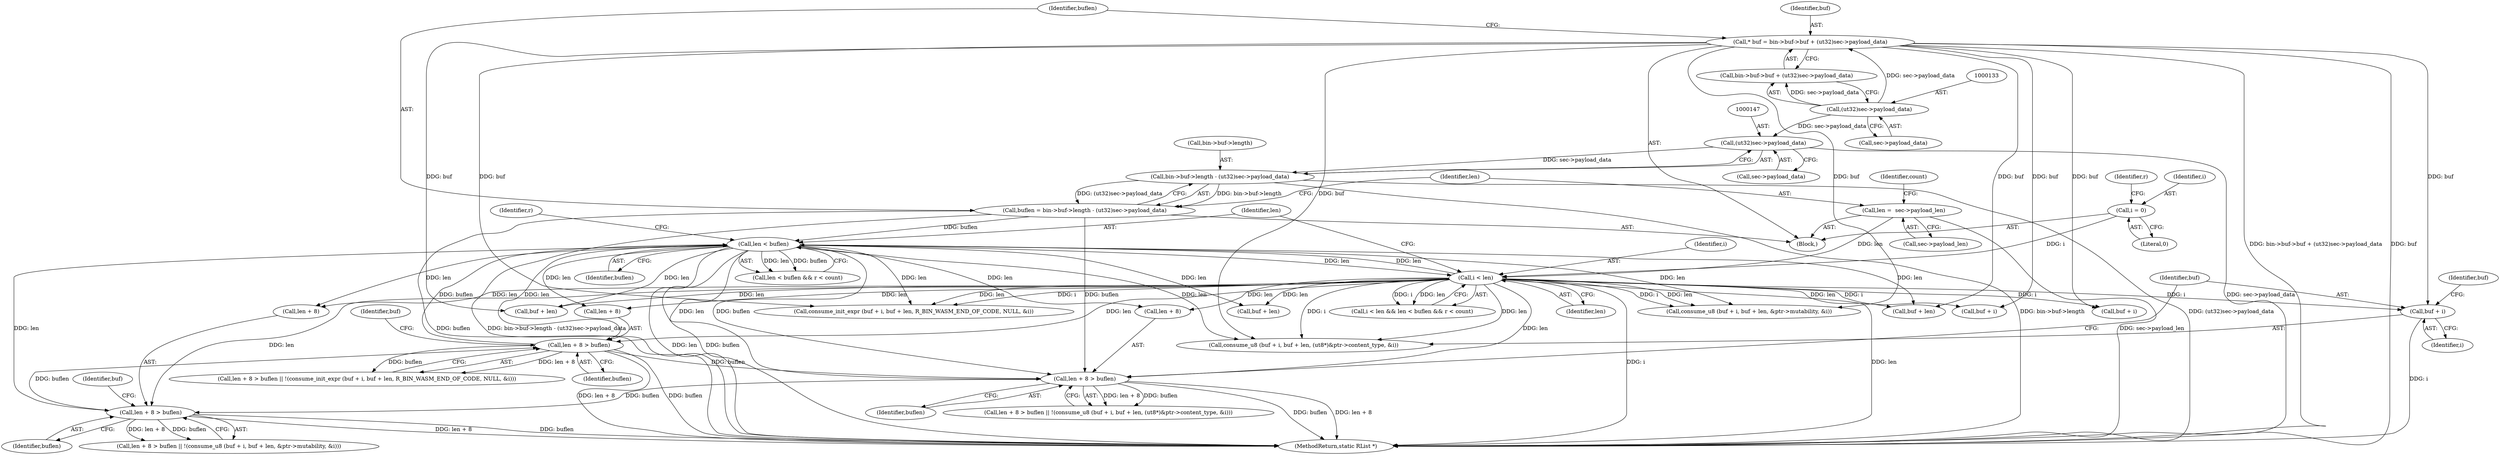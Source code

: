 digraph "0_radare2_d2632f6483a3ceb5d8e0a5fb11142c51c43978b4_2@pointer" {
"1000202" [label="(Call,buf + i)"];
"1000124" [label="(Call,* buf = bin->buf->buf + (ut32)sec->payload_data)"];
"1000132" [label="(Call,(ut32)sec->payload_data)"];
"1000173" [label="(Call,i < len)"];
"1000164" [label="(Call,i = 0)"];
"1000152" [label="(Call,len =  sec->payload_len)"];
"1000177" [label="(Call,len < buflen)"];
"1000138" [label="(Call,buflen = bin->buf->length - (ut32)sec->payload_data)"];
"1000140" [label="(Call,bin->buf->length - (ut32)sec->payload_data)"];
"1000146" [label="(Call,(ut32)sec->payload_data)"];
"1000243" [label="(Call,len + 8 > buflen)"];
"1000220" [label="(Call,len + 8 > buflen)"];
"1000195" [label="(Call,len + 8 > buflen)"];
"1000103" [label="(Block,)"];
"1000146" [label="(Call,(ut32)sec->payload_data)"];
"1000175" [label="(Identifier,len)"];
"1000230" [label="(Call,buf + len)"];
"1000178" [label="(Identifier,len)"];
"1000226" [label="(Call,consume_u8 (buf + i, buf + len, &ptr->mutability, &i))"];
"1000250" [label="(Call,buf + i)"];
"1000227" [label="(Call,buf + i)"];
"1000154" [label="(Call,sec->payload_len)"];
"1000181" [label="(Identifier,r)"];
"1000139" [label="(Identifier,buflen)"];
"1000126" [label="(Call,bin->buf->buf + (ut32)sec->payload_data)"];
"1000177" [label="(Call,len < buflen)"];
"1000224" [label="(Identifier,buflen)"];
"1000138" [label="(Call,buflen = bin->buf->length - (ut32)sec->payload_data)"];
"1000243" [label="(Call,len + 8 > buflen)"];
"1000203" [label="(Identifier,buf)"];
"1000196" [label="(Call,len + 8)"];
"1000201" [label="(Call,consume_u8 (buf + i, buf + len, (ut8*)&ptr->content_type, &i))"];
"1000202" [label="(Call,buf + i)"];
"1000173" [label="(Call,i < len)"];
"1000172" [label="(Call,i < len && len < buflen && r < count)"];
"1000206" [label="(Identifier,buf)"];
"1000141" [label="(Call,bin->buf->length)"];
"1000228" [label="(Identifier,buf)"];
"1000244" [label="(Call,len + 8)"];
"1000251" [label="(Identifier,buf)"];
"1000148" [label="(Call,sec->payload_data)"];
"1000166" [label="(Literal,0)"];
"1000176" [label="(Call,len < buflen && r < count)"];
"1000174" [label="(Identifier,i)"];
"1000152" [label="(Call,len =  sec->payload_len)"];
"1000153" [label="(Identifier,len)"];
"1000220" [label="(Call,len + 8 > buflen)"];
"1000164" [label="(Call,i = 0)"];
"1000253" [label="(Call,buf + len)"];
"1000242" [label="(Call,len + 8 > buflen || !(consume_init_expr (buf + i, buf + len, R_BIN_WASM_END_OF_CODE, NULL, &i)))"];
"1000221" [label="(Call,len + 8)"];
"1000195" [label="(Call,len + 8 > buflen)"];
"1000205" [label="(Call,buf + len)"];
"1000219" [label="(Call,len + 8 > buflen || !(consume_u8 (buf + i, buf + len, &ptr->mutability, &i)))"];
"1000249" [label="(Call,consume_init_expr (buf + i, buf + len, R_BIN_WASM_END_OF_CODE, NULL, &i))"];
"1000199" [label="(Identifier,buflen)"];
"1000247" [label="(Identifier,buflen)"];
"1000132" [label="(Call,(ut32)sec->payload_data)"];
"1000140" [label="(Call,bin->buf->length - (ut32)sec->payload_data)"];
"1000124" [label="(Call,* buf = bin->buf->buf + (ut32)sec->payload_data)"];
"1000125" [label="(Identifier,buf)"];
"1000165" [label="(Identifier,i)"];
"1000159" [label="(Identifier,count)"];
"1000179" [label="(Identifier,buflen)"];
"1000204" [label="(Identifier,i)"];
"1000169" [label="(Identifier,r)"];
"1000134" [label="(Call,sec->payload_data)"];
"1000274" [label="(MethodReturn,static RList *)"];
"1000194" [label="(Call,len + 8 > buflen || !(consume_u8 (buf + i, buf + len, (ut8*)&ptr->content_type, &i)))"];
"1000202" -> "1000201"  [label="AST: "];
"1000202" -> "1000204"  [label="CFG: "];
"1000203" -> "1000202"  [label="AST: "];
"1000204" -> "1000202"  [label="AST: "];
"1000206" -> "1000202"  [label="CFG: "];
"1000202" -> "1000274"  [label="DDG: i"];
"1000124" -> "1000202"  [label="DDG: buf"];
"1000173" -> "1000202"  [label="DDG: i"];
"1000124" -> "1000103"  [label="AST: "];
"1000124" -> "1000126"  [label="CFG: "];
"1000125" -> "1000124"  [label="AST: "];
"1000126" -> "1000124"  [label="AST: "];
"1000139" -> "1000124"  [label="CFG: "];
"1000124" -> "1000274"  [label="DDG: bin->buf->buf + (ut32)sec->payload_data"];
"1000124" -> "1000274"  [label="DDG: buf"];
"1000132" -> "1000124"  [label="DDG: sec->payload_data"];
"1000124" -> "1000201"  [label="DDG: buf"];
"1000124" -> "1000226"  [label="DDG: buf"];
"1000124" -> "1000227"  [label="DDG: buf"];
"1000124" -> "1000230"  [label="DDG: buf"];
"1000124" -> "1000249"  [label="DDG: buf"];
"1000124" -> "1000250"  [label="DDG: buf"];
"1000124" -> "1000253"  [label="DDG: buf"];
"1000132" -> "1000126"  [label="AST: "];
"1000132" -> "1000134"  [label="CFG: "];
"1000133" -> "1000132"  [label="AST: "];
"1000134" -> "1000132"  [label="AST: "];
"1000126" -> "1000132"  [label="CFG: "];
"1000132" -> "1000126"  [label="DDG: sec->payload_data"];
"1000132" -> "1000146"  [label="DDG: sec->payload_data"];
"1000173" -> "1000172"  [label="AST: "];
"1000173" -> "1000175"  [label="CFG: "];
"1000174" -> "1000173"  [label="AST: "];
"1000175" -> "1000173"  [label="AST: "];
"1000178" -> "1000173"  [label="CFG: "];
"1000172" -> "1000173"  [label="CFG: "];
"1000173" -> "1000274"  [label="DDG: i"];
"1000173" -> "1000274"  [label="DDG: len"];
"1000173" -> "1000172"  [label="DDG: i"];
"1000173" -> "1000172"  [label="DDG: len"];
"1000164" -> "1000173"  [label="DDG: i"];
"1000152" -> "1000173"  [label="DDG: len"];
"1000177" -> "1000173"  [label="DDG: len"];
"1000173" -> "1000177"  [label="DDG: len"];
"1000173" -> "1000195"  [label="DDG: len"];
"1000173" -> "1000196"  [label="DDG: len"];
"1000173" -> "1000201"  [label="DDG: i"];
"1000173" -> "1000201"  [label="DDG: len"];
"1000173" -> "1000205"  [label="DDG: len"];
"1000173" -> "1000220"  [label="DDG: len"];
"1000173" -> "1000221"  [label="DDG: len"];
"1000173" -> "1000226"  [label="DDG: i"];
"1000173" -> "1000226"  [label="DDG: len"];
"1000173" -> "1000227"  [label="DDG: i"];
"1000173" -> "1000230"  [label="DDG: len"];
"1000173" -> "1000243"  [label="DDG: len"];
"1000173" -> "1000244"  [label="DDG: len"];
"1000173" -> "1000249"  [label="DDG: i"];
"1000173" -> "1000249"  [label="DDG: len"];
"1000173" -> "1000250"  [label="DDG: i"];
"1000173" -> "1000253"  [label="DDG: len"];
"1000164" -> "1000103"  [label="AST: "];
"1000164" -> "1000166"  [label="CFG: "];
"1000165" -> "1000164"  [label="AST: "];
"1000166" -> "1000164"  [label="AST: "];
"1000169" -> "1000164"  [label="CFG: "];
"1000152" -> "1000103"  [label="AST: "];
"1000152" -> "1000154"  [label="CFG: "];
"1000153" -> "1000152"  [label="AST: "];
"1000154" -> "1000152"  [label="AST: "];
"1000159" -> "1000152"  [label="CFG: "];
"1000152" -> "1000274"  [label="DDG: sec->payload_len"];
"1000177" -> "1000176"  [label="AST: "];
"1000177" -> "1000179"  [label="CFG: "];
"1000178" -> "1000177"  [label="AST: "];
"1000179" -> "1000177"  [label="AST: "];
"1000181" -> "1000177"  [label="CFG: "];
"1000176" -> "1000177"  [label="CFG: "];
"1000177" -> "1000274"  [label="DDG: len"];
"1000177" -> "1000274"  [label="DDG: buflen"];
"1000177" -> "1000176"  [label="DDG: len"];
"1000177" -> "1000176"  [label="DDG: buflen"];
"1000138" -> "1000177"  [label="DDG: buflen"];
"1000243" -> "1000177"  [label="DDG: buflen"];
"1000177" -> "1000195"  [label="DDG: len"];
"1000177" -> "1000195"  [label="DDG: buflen"];
"1000177" -> "1000196"  [label="DDG: len"];
"1000177" -> "1000201"  [label="DDG: len"];
"1000177" -> "1000205"  [label="DDG: len"];
"1000177" -> "1000220"  [label="DDG: len"];
"1000177" -> "1000221"  [label="DDG: len"];
"1000177" -> "1000226"  [label="DDG: len"];
"1000177" -> "1000230"  [label="DDG: len"];
"1000177" -> "1000243"  [label="DDG: len"];
"1000177" -> "1000244"  [label="DDG: len"];
"1000177" -> "1000249"  [label="DDG: len"];
"1000177" -> "1000253"  [label="DDG: len"];
"1000138" -> "1000103"  [label="AST: "];
"1000138" -> "1000140"  [label="CFG: "];
"1000139" -> "1000138"  [label="AST: "];
"1000140" -> "1000138"  [label="AST: "];
"1000153" -> "1000138"  [label="CFG: "];
"1000138" -> "1000274"  [label="DDG: buflen"];
"1000138" -> "1000274"  [label="DDG: bin->buf->length - (ut32)sec->payload_data"];
"1000140" -> "1000138"  [label="DDG: bin->buf->length"];
"1000140" -> "1000138"  [label="DDG: (ut32)sec->payload_data"];
"1000138" -> "1000195"  [label="DDG: buflen"];
"1000140" -> "1000146"  [label="CFG: "];
"1000141" -> "1000140"  [label="AST: "];
"1000146" -> "1000140"  [label="AST: "];
"1000140" -> "1000274"  [label="DDG: bin->buf->length"];
"1000140" -> "1000274"  [label="DDG: (ut32)sec->payload_data"];
"1000146" -> "1000140"  [label="DDG: sec->payload_data"];
"1000146" -> "1000148"  [label="CFG: "];
"1000147" -> "1000146"  [label="AST: "];
"1000148" -> "1000146"  [label="AST: "];
"1000146" -> "1000274"  [label="DDG: sec->payload_data"];
"1000243" -> "1000242"  [label="AST: "];
"1000243" -> "1000247"  [label="CFG: "];
"1000244" -> "1000243"  [label="AST: "];
"1000247" -> "1000243"  [label="AST: "];
"1000251" -> "1000243"  [label="CFG: "];
"1000242" -> "1000243"  [label="CFG: "];
"1000243" -> "1000274"  [label="DDG: len + 8"];
"1000243" -> "1000274"  [label="DDG: buflen"];
"1000243" -> "1000195"  [label="DDG: buflen"];
"1000243" -> "1000242"  [label="DDG: len + 8"];
"1000243" -> "1000242"  [label="DDG: buflen"];
"1000220" -> "1000243"  [label="DDG: buflen"];
"1000220" -> "1000219"  [label="AST: "];
"1000220" -> "1000224"  [label="CFG: "];
"1000221" -> "1000220"  [label="AST: "];
"1000224" -> "1000220"  [label="AST: "];
"1000228" -> "1000220"  [label="CFG: "];
"1000219" -> "1000220"  [label="CFG: "];
"1000220" -> "1000274"  [label="DDG: len + 8"];
"1000220" -> "1000274"  [label="DDG: buflen"];
"1000220" -> "1000219"  [label="DDG: len + 8"];
"1000220" -> "1000219"  [label="DDG: buflen"];
"1000195" -> "1000220"  [label="DDG: buflen"];
"1000195" -> "1000194"  [label="AST: "];
"1000195" -> "1000199"  [label="CFG: "];
"1000196" -> "1000195"  [label="AST: "];
"1000199" -> "1000195"  [label="AST: "];
"1000203" -> "1000195"  [label="CFG: "];
"1000194" -> "1000195"  [label="CFG: "];
"1000195" -> "1000274"  [label="DDG: buflen"];
"1000195" -> "1000274"  [label="DDG: len + 8"];
"1000195" -> "1000194"  [label="DDG: len + 8"];
"1000195" -> "1000194"  [label="DDG: buflen"];
}
